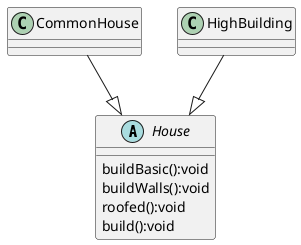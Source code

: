 @startuml

abstract class House{
    buildBasic():void
    buildWalls():void
    roofed():void
    build():void
}
class CommonHouse
class HighBuilding

CommonHouse --|> House
HighBuilding --|> House

@enduml